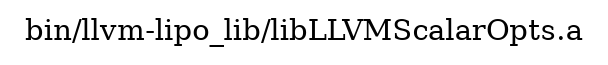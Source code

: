 digraph "bin/llvm-lipo_lib/libLLVMScalarOpts.a" {
	label="bin/llvm-lipo_lib/libLLVMScalarOpts.a";
	rankdir=LR;

}
